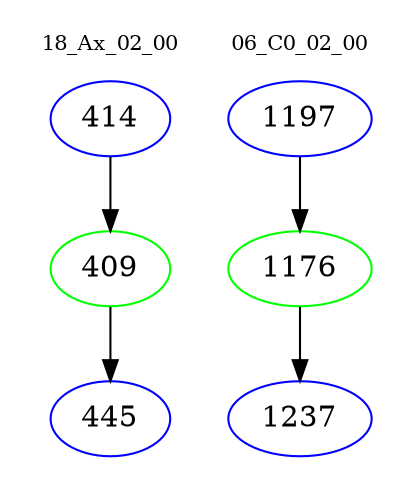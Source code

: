 digraph{
subgraph cluster_0 {
color = white
label = "18_Ax_02_00";
fontsize=10;
T0_414 [label="414", color="blue"]
T0_414 -> T0_409 [color="black"]
T0_409 [label="409", color="green"]
T0_409 -> T0_445 [color="black"]
T0_445 [label="445", color="blue"]
}
subgraph cluster_1 {
color = white
label = "06_C0_02_00";
fontsize=10;
T1_1197 [label="1197", color="blue"]
T1_1197 -> T1_1176 [color="black"]
T1_1176 [label="1176", color="green"]
T1_1176 -> T1_1237 [color="black"]
T1_1237 [label="1237", color="blue"]
}
}
